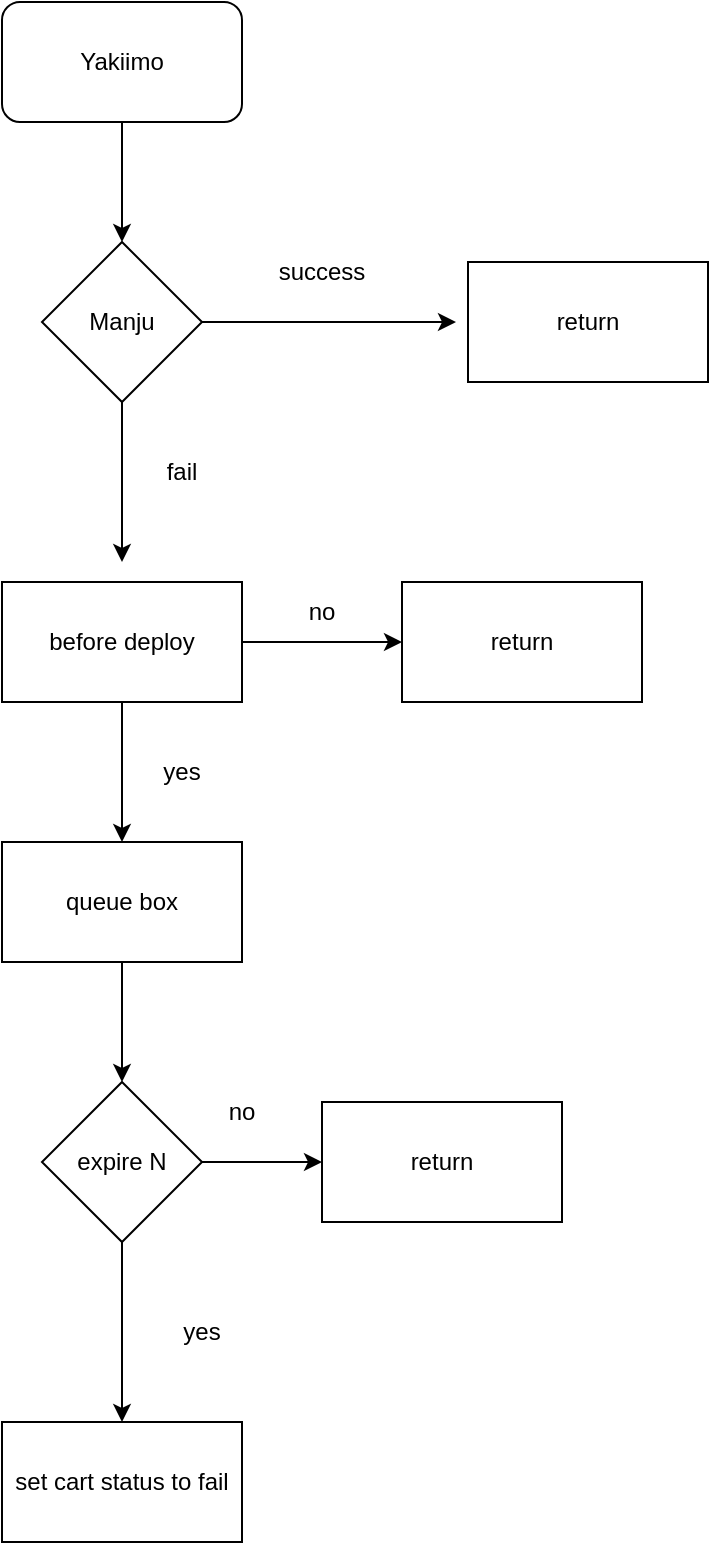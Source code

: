 <mxfile version="21.5.2" type="github">
  <diagram name="Page-1" id="c7488fd3-1785-93aa-aadb-54a6760d102a">
    <mxGraphModel dx="1434" dy="718" grid="1" gridSize="10" guides="1" tooltips="1" connect="1" arrows="1" fold="1" page="1" pageScale="1" pageWidth="1100" pageHeight="850" background="none" math="0" shadow="0">
      <root>
        <mxCell id="0" />
        <mxCell id="1" parent="0" />
        <mxCell id="bkW-yM8PBzkR5NHwado4-2" style="edgeStyle=orthogonalEdgeStyle;rounded=0;orthogonalLoop=1;jettySize=auto;html=1;" edge="1" parent="1" source="bkW-yM8PBzkR5NHwado4-1">
          <mxGeometry relative="1" as="geometry">
            <mxPoint x="300" y="190" as="targetPoint" />
          </mxGeometry>
        </mxCell>
        <mxCell id="bkW-yM8PBzkR5NHwado4-1" value="Yakiimo" style="rounded=1;whiteSpace=wrap;html=1;" vertex="1" parent="1">
          <mxGeometry x="240" y="70" width="120" height="60" as="geometry" />
        </mxCell>
        <mxCell id="bkW-yM8PBzkR5NHwado4-5" style="edgeStyle=orthogonalEdgeStyle;rounded=0;orthogonalLoop=1;jettySize=auto;html=1;" edge="1" parent="1" source="bkW-yM8PBzkR5NHwado4-3">
          <mxGeometry relative="1" as="geometry">
            <mxPoint x="300" y="350" as="targetPoint" />
          </mxGeometry>
        </mxCell>
        <mxCell id="bkW-yM8PBzkR5NHwado4-6" style="edgeStyle=orthogonalEdgeStyle;rounded=0;orthogonalLoop=1;jettySize=auto;html=1;" edge="1" parent="1">
          <mxGeometry relative="1" as="geometry">
            <mxPoint x="467" y="230" as="targetPoint" />
            <mxPoint x="327" y="230" as="sourcePoint" />
          </mxGeometry>
        </mxCell>
        <mxCell id="bkW-yM8PBzkR5NHwado4-3" value="Manju" style="rhombus;whiteSpace=wrap;html=1;" vertex="1" parent="1">
          <mxGeometry x="260" y="190" width="80" height="80" as="geometry" />
        </mxCell>
        <mxCell id="bkW-yM8PBzkR5NHwado4-12" value="" style="edgeStyle=orthogonalEdgeStyle;rounded=0;orthogonalLoop=1;jettySize=auto;html=1;" edge="1" parent="1" source="bkW-yM8PBzkR5NHwado4-4" target="bkW-yM8PBzkR5NHwado4-11">
          <mxGeometry relative="1" as="geometry" />
        </mxCell>
        <mxCell id="bkW-yM8PBzkR5NHwado4-15" value="" style="edgeStyle=orthogonalEdgeStyle;rounded=0;orthogonalLoop=1;jettySize=auto;html=1;" edge="1" parent="1" source="bkW-yM8PBzkR5NHwado4-4">
          <mxGeometry relative="1" as="geometry">
            <mxPoint x="300" y="490" as="targetPoint" />
          </mxGeometry>
        </mxCell>
        <mxCell id="bkW-yM8PBzkR5NHwado4-4" value="before deploy" style="rounded=0;whiteSpace=wrap;html=1;" vertex="1" parent="1">
          <mxGeometry x="240" y="360" width="120" height="60" as="geometry" />
        </mxCell>
        <mxCell id="bkW-yM8PBzkR5NHwado4-7" value="success" style="text;strokeColor=none;align=center;fillColor=none;html=1;verticalAlign=middle;whiteSpace=wrap;rounded=0;" vertex="1" parent="1">
          <mxGeometry x="370" y="190" width="60" height="30" as="geometry" />
        </mxCell>
        <mxCell id="bkW-yM8PBzkR5NHwado4-9" value="return" style="rounded=0;whiteSpace=wrap;html=1;" vertex="1" parent="1">
          <mxGeometry x="473" y="200" width="120" height="60" as="geometry" />
        </mxCell>
        <mxCell id="bkW-yM8PBzkR5NHwado4-10" value="fail" style="text;strokeColor=none;align=center;fillColor=none;html=1;verticalAlign=middle;whiteSpace=wrap;rounded=0;" vertex="1" parent="1">
          <mxGeometry x="300" y="290" width="60" height="30" as="geometry" />
        </mxCell>
        <mxCell id="bkW-yM8PBzkR5NHwado4-11" value="return" style="rounded=0;whiteSpace=wrap;html=1;" vertex="1" parent="1">
          <mxGeometry x="440" y="360" width="120" height="60" as="geometry" />
        </mxCell>
        <mxCell id="bkW-yM8PBzkR5NHwado4-13" value="no" style="text;strokeColor=none;align=center;fillColor=none;html=1;verticalAlign=middle;whiteSpace=wrap;rounded=0;" vertex="1" parent="1">
          <mxGeometry x="370" y="360" width="60" height="30" as="geometry" />
        </mxCell>
        <mxCell id="bkW-yM8PBzkR5NHwado4-16" value="yes" style="text;strokeColor=none;align=center;fillColor=none;html=1;verticalAlign=middle;whiteSpace=wrap;rounded=0;" vertex="1" parent="1">
          <mxGeometry x="300" y="440" width="60" height="30" as="geometry" />
        </mxCell>
        <mxCell id="bkW-yM8PBzkR5NHwado4-18" style="edgeStyle=orthogonalEdgeStyle;rounded=0;orthogonalLoop=1;jettySize=auto;html=1;" edge="1" parent="1" source="bkW-yM8PBzkR5NHwado4-17">
          <mxGeometry relative="1" as="geometry">
            <mxPoint x="300" y="610" as="targetPoint" />
          </mxGeometry>
        </mxCell>
        <mxCell id="bkW-yM8PBzkR5NHwado4-17" value="queue box" style="rounded=0;whiteSpace=wrap;html=1;" vertex="1" parent="1">
          <mxGeometry x="240" y="490" width="120" height="60" as="geometry" />
        </mxCell>
        <mxCell id="bkW-yM8PBzkR5NHwado4-21" value="" style="edgeStyle=orthogonalEdgeStyle;rounded=0;orthogonalLoop=1;jettySize=auto;html=1;" edge="1" parent="1" source="bkW-yM8PBzkR5NHwado4-19" target="bkW-yM8PBzkR5NHwado4-20">
          <mxGeometry relative="1" as="geometry" />
        </mxCell>
        <mxCell id="bkW-yM8PBzkR5NHwado4-24" value="" style="edgeStyle=orthogonalEdgeStyle;rounded=0;orthogonalLoop=1;jettySize=auto;html=1;" edge="1" parent="1" source="bkW-yM8PBzkR5NHwado4-19" target="bkW-yM8PBzkR5NHwado4-23">
          <mxGeometry relative="1" as="geometry" />
        </mxCell>
        <mxCell id="bkW-yM8PBzkR5NHwado4-19" value="expire N" style="rhombus;whiteSpace=wrap;html=1;" vertex="1" parent="1">
          <mxGeometry x="260" y="610" width="80" height="80" as="geometry" />
        </mxCell>
        <mxCell id="bkW-yM8PBzkR5NHwado4-20" value="return" style="whiteSpace=wrap;html=1;" vertex="1" parent="1">
          <mxGeometry x="400" y="620" width="120" height="60" as="geometry" />
        </mxCell>
        <mxCell id="bkW-yM8PBzkR5NHwado4-22" value="no" style="text;strokeColor=none;align=center;fillColor=none;html=1;verticalAlign=middle;whiteSpace=wrap;rounded=0;" vertex="1" parent="1">
          <mxGeometry x="330" y="610" width="60" height="30" as="geometry" />
        </mxCell>
        <mxCell id="bkW-yM8PBzkR5NHwado4-23" value="set cart status to fail" style="whiteSpace=wrap;html=1;" vertex="1" parent="1">
          <mxGeometry x="240" y="780" width="120" height="60" as="geometry" />
        </mxCell>
        <mxCell id="bkW-yM8PBzkR5NHwado4-25" value="yes" style="text;strokeColor=none;align=center;fillColor=none;html=1;verticalAlign=middle;whiteSpace=wrap;rounded=0;" vertex="1" parent="1">
          <mxGeometry x="300" y="720" width="80" height="30" as="geometry" />
        </mxCell>
      </root>
    </mxGraphModel>
  </diagram>
</mxfile>
